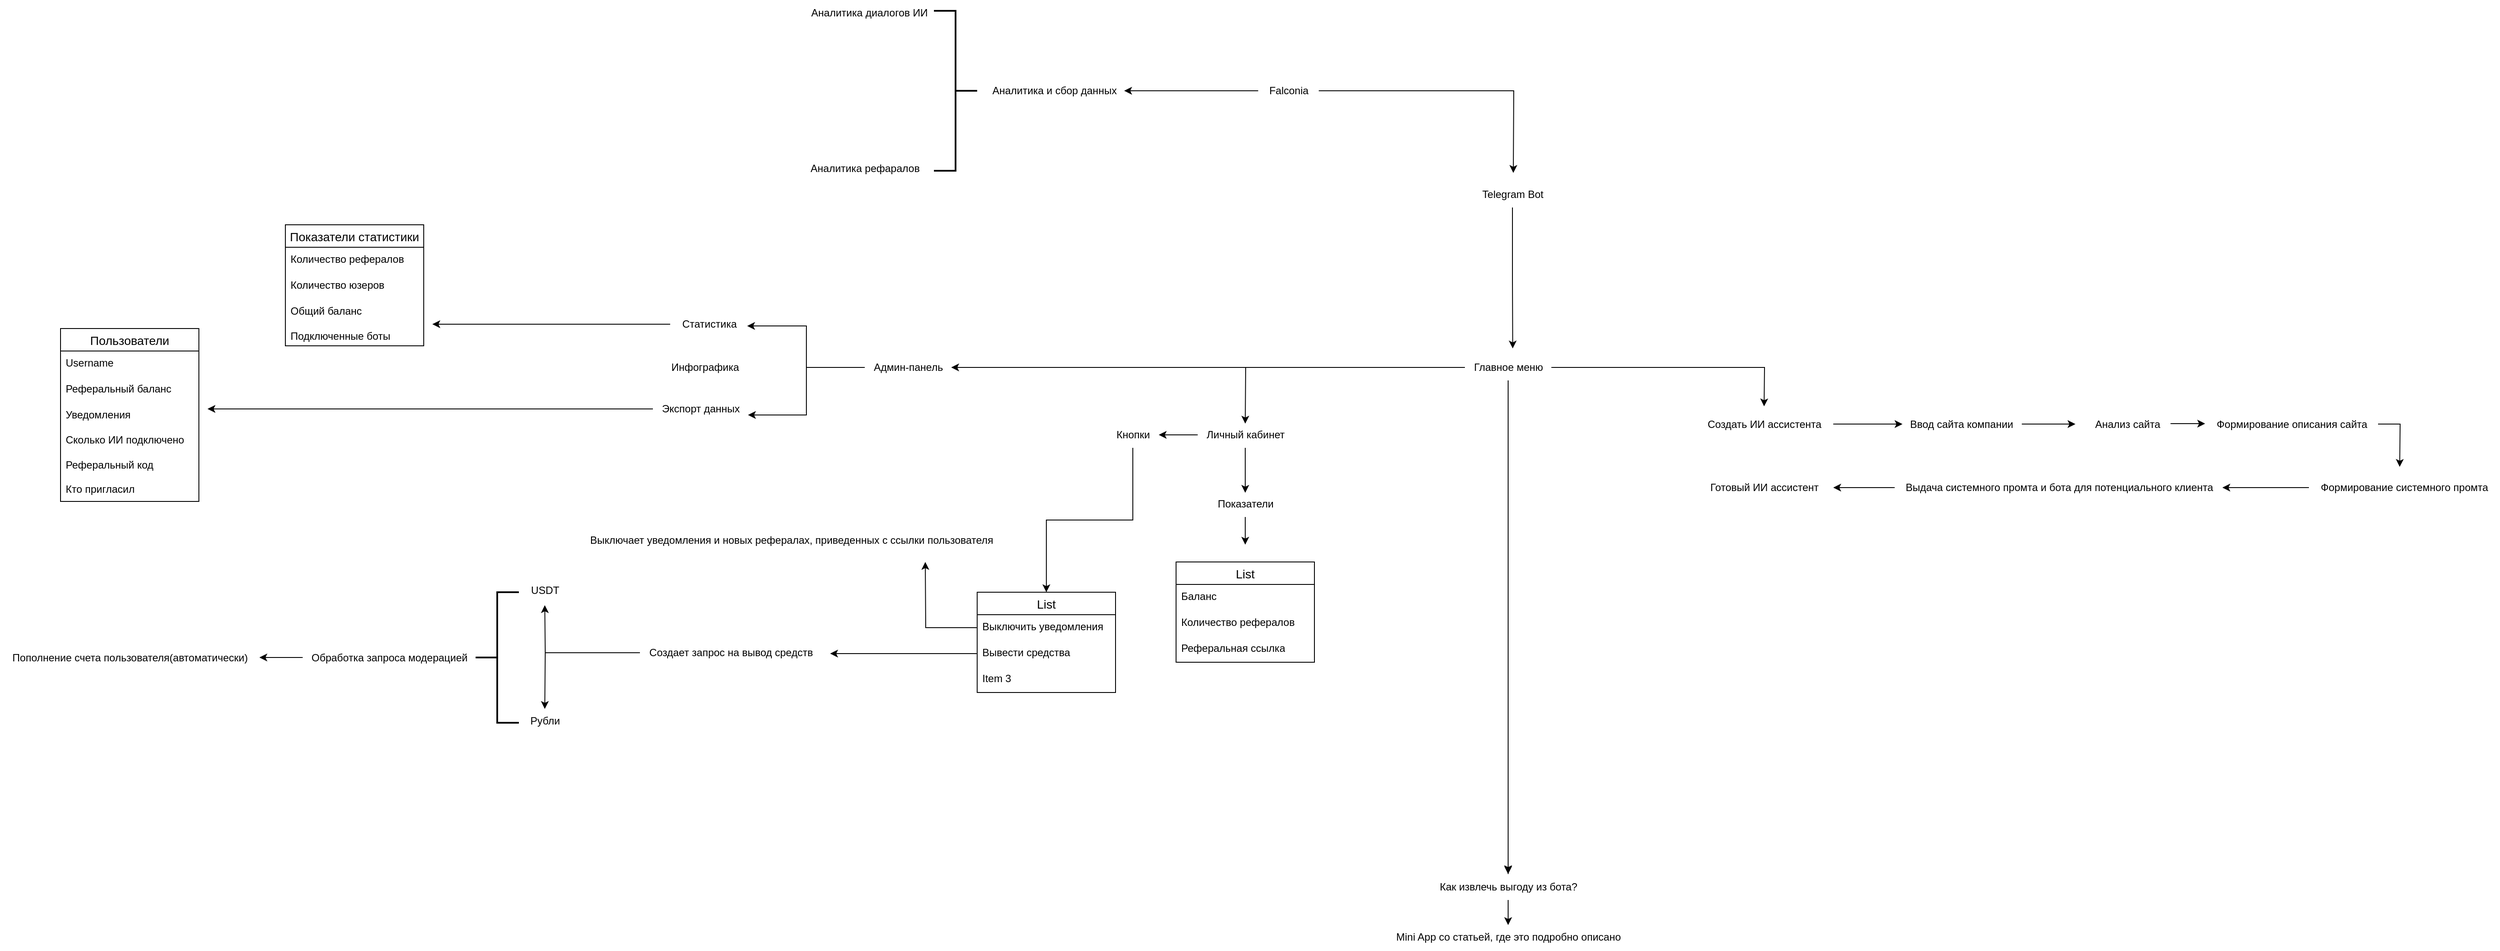 <mxfile version="26.1.1">
  <diagram name="Страница — 1" id="aDvDUmbyGlde5Zu6tPTn">
    <mxGraphModel dx="3088" dy="746" grid="1" gridSize="10" guides="1" tooltips="1" connect="1" arrows="1" fold="1" page="1" pageScale="1" pageWidth="827" pageHeight="1169" math="0" shadow="0">
      <root>
        <mxCell id="0" />
        <mxCell id="1" parent="0" />
        <mxCell id="G3Xb22IQ4b9X-IVwnKhT-98" style="edgeStyle=orthogonalEdgeStyle;rounded=0;orthogonalLoop=1;jettySize=auto;html=1;" edge="1" parent="1" source="G3Xb22IQ4b9X-IVwnKhT-5">
          <mxGeometry relative="1" as="geometry">
            <mxPoint x="540" y="580" as="targetPoint" />
          </mxGeometry>
        </mxCell>
        <mxCell id="G3Xb22IQ4b9X-IVwnKhT-100" style="edgeStyle=orthogonalEdgeStyle;rounded=0;orthogonalLoop=1;jettySize=auto;html=1;" edge="1" parent="1" source="G3Xb22IQ4b9X-IVwnKhT-5">
          <mxGeometry relative="1" as="geometry">
            <mxPoint x="90" y="485" as="targetPoint" />
          </mxGeometry>
        </mxCell>
        <mxCell id="G3Xb22IQ4b9X-IVwnKhT-5" value="Falconia" style="text;html=1;align=center;verticalAlign=middle;resizable=0;points=[];autosize=1;strokeColor=none;fillColor=none;" vertex="1" parent="1">
          <mxGeometry x="245" y="470" width="70" height="30" as="geometry" />
        </mxCell>
        <mxCell id="G3Xb22IQ4b9X-IVwnKhT-14" style="edgeStyle=orthogonalEdgeStyle;rounded=0;orthogonalLoop=1;jettySize=auto;html=1;" edge="1" parent="1" source="G3Xb22IQ4b9X-IVwnKhT-13">
          <mxGeometry relative="1" as="geometry">
            <mxPoint x="230" y="870" as="targetPoint" />
          </mxGeometry>
        </mxCell>
        <mxCell id="G3Xb22IQ4b9X-IVwnKhT-15" style="edgeStyle=orthogonalEdgeStyle;rounded=0;orthogonalLoop=1;jettySize=auto;html=1;" edge="1" parent="1" source="G3Xb22IQ4b9X-IVwnKhT-13">
          <mxGeometry relative="1" as="geometry">
            <mxPoint x="830" y="850" as="targetPoint" />
          </mxGeometry>
        </mxCell>
        <mxCell id="G3Xb22IQ4b9X-IVwnKhT-16" style="edgeStyle=orthogonalEdgeStyle;rounded=0;orthogonalLoop=1;jettySize=auto;html=1;" edge="1" parent="1" source="G3Xb22IQ4b9X-IVwnKhT-18">
          <mxGeometry relative="1" as="geometry">
            <mxPoint x="534" y="1390" as="targetPoint" />
          </mxGeometry>
        </mxCell>
        <mxCell id="G3Xb22IQ4b9X-IVwnKhT-121" style="edgeStyle=orthogonalEdgeStyle;rounded=0;orthogonalLoop=1;jettySize=auto;html=1;" edge="1" parent="1" source="G3Xb22IQ4b9X-IVwnKhT-13">
          <mxGeometry relative="1" as="geometry">
            <mxPoint x="-110" y="805.0" as="targetPoint" />
          </mxGeometry>
        </mxCell>
        <mxCell id="G3Xb22IQ4b9X-IVwnKhT-13" value="Главное меню" style="text;html=1;align=center;verticalAlign=middle;resizable=0;points=[];autosize=1;strokeColor=none;fillColor=none;" vertex="1" parent="1">
          <mxGeometry x="484" y="790" width="100" height="30" as="geometry" />
        </mxCell>
        <mxCell id="G3Xb22IQ4b9X-IVwnKhT-19" style="edgeStyle=orthogonalEdgeStyle;rounded=0;orthogonalLoop=1;jettySize=auto;html=1;" edge="1" parent="1" source="G3Xb22IQ4b9X-IVwnKhT-18">
          <mxGeometry relative="1" as="geometry">
            <mxPoint x="534" y="1450" as="targetPoint" />
          </mxGeometry>
        </mxCell>
        <mxCell id="G3Xb22IQ4b9X-IVwnKhT-20" value="Mini App со статьей, где это подробно описано" style="text;align=center;verticalAlign=middle;resizable=0;points=[];autosize=1;strokeColor=none;fillColor=none;html=1;horizontal=1;" vertex="1" parent="1">
          <mxGeometry x="394" y="1449" width="280" height="30" as="geometry" />
        </mxCell>
        <mxCell id="G3Xb22IQ4b9X-IVwnKhT-24" style="edgeStyle=orthogonalEdgeStyle;rounded=0;orthogonalLoop=1;jettySize=auto;html=1;" edge="1" parent="1" source="G3Xb22IQ4b9X-IVwnKhT-21">
          <mxGeometry relative="1" as="geometry">
            <mxPoint x="230" y="950" as="targetPoint" />
          </mxGeometry>
        </mxCell>
        <mxCell id="G3Xb22IQ4b9X-IVwnKhT-27" style="edgeStyle=orthogonalEdgeStyle;rounded=0;orthogonalLoop=1;jettySize=auto;html=1;" edge="1" parent="1" source="G3Xb22IQ4b9X-IVwnKhT-21">
          <mxGeometry relative="1" as="geometry">
            <mxPoint x="130" y="883" as="targetPoint" />
          </mxGeometry>
        </mxCell>
        <mxCell id="G3Xb22IQ4b9X-IVwnKhT-21" value="Личный кабинет" style="text;html=1;align=center;verticalAlign=middle;resizable=0;points=[];autosize=1;strokeColor=none;fillColor=none;" vertex="1" parent="1">
          <mxGeometry x="175" y="868" width="110" height="30" as="geometry" />
        </mxCell>
        <mxCell id="G3Xb22IQ4b9X-IVwnKhT-22" value="" style="edgeStyle=orthogonalEdgeStyle;rounded=0;orthogonalLoop=1;jettySize=auto;html=1;" edge="1" parent="1" source="G3Xb22IQ4b9X-IVwnKhT-13" target="G3Xb22IQ4b9X-IVwnKhT-18">
          <mxGeometry relative="1" as="geometry">
            <mxPoint x="534" y="980" as="targetPoint" />
            <mxPoint x="534" y="820" as="sourcePoint" />
          </mxGeometry>
        </mxCell>
        <mxCell id="G3Xb22IQ4b9X-IVwnKhT-18" value="Как извлечь выгоду из бота?" style="text;html=1;align=center;verticalAlign=middle;resizable=0;points=[];autosize=1;strokeColor=none;fillColor=none;" vertex="1" parent="1">
          <mxGeometry x="444" y="1391" width="180" height="30" as="geometry" />
        </mxCell>
        <mxCell id="G3Xb22IQ4b9X-IVwnKhT-28" style="edgeStyle=orthogonalEdgeStyle;rounded=0;orthogonalLoop=1;jettySize=auto;html=1;" edge="1" parent="1" source="G3Xb22IQ4b9X-IVwnKhT-26">
          <mxGeometry relative="1" as="geometry">
            <mxPoint x="230" y="1010" as="targetPoint" />
          </mxGeometry>
        </mxCell>
        <mxCell id="G3Xb22IQ4b9X-IVwnKhT-26" value="Показатели" style="text;html=1;align=center;verticalAlign=middle;resizable=0;points=[];autosize=1;strokeColor=none;fillColor=none;" vertex="1" parent="1">
          <mxGeometry x="185" y="948" width="90" height="30" as="geometry" />
        </mxCell>
        <mxCell id="G3Xb22IQ4b9X-IVwnKhT-53" value="List" style="swimlane;fontStyle=0;childLayout=stackLayout;horizontal=1;startSize=26;horizontalStack=0;resizeParent=1;resizeParentMax=0;resizeLast=0;collapsible=1;marginBottom=0;align=center;fontSize=14;" vertex="1" parent="1">
          <mxGeometry x="150" y="1030" width="160" height="116" as="geometry" />
        </mxCell>
        <mxCell id="G3Xb22IQ4b9X-IVwnKhT-54" value="Баланс" style="text;strokeColor=none;fillColor=none;spacingLeft=4;spacingRight=4;overflow=hidden;rotatable=0;points=[[0,0.5],[1,0.5]];portConstraint=eastwest;fontSize=12;whiteSpace=wrap;html=1;" vertex="1" parent="G3Xb22IQ4b9X-IVwnKhT-53">
          <mxGeometry y="26" width="160" height="30" as="geometry" />
        </mxCell>
        <mxCell id="G3Xb22IQ4b9X-IVwnKhT-55" value="Количество рефералов" style="text;strokeColor=none;fillColor=none;spacingLeft=4;spacingRight=4;overflow=hidden;rotatable=0;points=[[0,0.5],[1,0.5]];portConstraint=eastwest;fontSize=12;whiteSpace=wrap;html=1;" vertex="1" parent="G3Xb22IQ4b9X-IVwnKhT-53">
          <mxGeometry y="56" width="160" height="30" as="geometry" />
        </mxCell>
        <mxCell id="G3Xb22IQ4b9X-IVwnKhT-56" value="Реферальная ссылка" style="text;strokeColor=none;fillColor=none;spacingLeft=4;spacingRight=4;overflow=hidden;rotatable=0;points=[[0,0.5],[1,0.5]];portConstraint=eastwest;fontSize=12;whiteSpace=wrap;html=1;" vertex="1" parent="G3Xb22IQ4b9X-IVwnKhT-53">
          <mxGeometry y="86" width="160" height="30" as="geometry" />
        </mxCell>
        <mxCell id="G3Xb22IQ4b9X-IVwnKhT-58" style="edgeStyle=orthogonalEdgeStyle;rounded=0;orthogonalLoop=1;jettySize=auto;html=1;" edge="1" parent="1" source="G3Xb22IQ4b9X-IVwnKhT-57" target="G3Xb22IQ4b9X-IVwnKhT-59">
          <mxGeometry relative="1" as="geometry">
            <mxPoint x="30" y="883" as="targetPoint" />
          </mxGeometry>
        </mxCell>
        <mxCell id="G3Xb22IQ4b9X-IVwnKhT-57" value="Кнопки" style="text;html=1;align=center;verticalAlign=middle;resizable=0;points=[];autosize=1;strokeColor=none;fillColor=none;" vertex="1" parent="1">
          <mxGeometry x="70" y="868" width="60" height="30" as="geometry" />
        </mxCell>
        <mxCell id="G3Xb22IQ4b9X-IVwnKhT-59" value="List" style="swimlane;fontStyle=0;childLayout=stackLayout;horizontal=1;startSize=26;horizontalStack=0;resizeParent=1;resizeParentMax=0;resizeLast=0;collapsible=1;marginBottom=0;align=center;fontSize=14;" vertex="1" parent="1">
          <mxGeometry x="-80" y="1065" width="160" height="116" as="geometry" />
        </mxCell>
        <mxCell id="G3Xb22IQ4b9X-IVwnKhT-63" style="edgeStyle=orthogonalEdgeStyle;rounded=0;orthogonalLoop=1;jettySize=auto;html=1;" edge="1" parent="G3Xb22IQ4b9X-IVwnKhT-59" source="G3Xb22IQ4b9X-IVwnKhT-60">
          <mxGeometry relative="1" as="geometry">
            <mxPoint x="-60" y="-35" as="targetPoint" />
          </mxGeometry>
        </mxCell>
        <mxCell id="G3Xb22IQ4b9X-IVwnKhT-60" value="Выключить уведомления" style="text;strokeColor=none;fillColor=none;spacingLeft=4;spacingRight=4;overflow=hidden;rotatable=0;points=[[0,0.5],[1,0.5]];portConstraint=eastwest;fontSize=12;whiteSpace=wrap;html=1;" vertex="1" parent="G3Xb22IQ4b9X-IVwnKhT-59">
          <mxGeometry y="26" width="160" height="30" as="geometry" />
        </mxCell>
        <mxCell id="G3Xb22IQ4b9X-IVwnKhT-65" style="edgeStyle=orthogonalEdgeStyle;rounded=0;orthogonalLoop=1;jettySize=auto;html=1;" edge="1" parent="G3Xb22IQ4b9X-IVwnKhT-59" source="G3Xb22IQ4b9X-IVwnKhT-61">
          <mxGeometry relative="1" as="geometry">
            <mxPoint x="-170" y="71" as="targetPoint" />
          </mxGeometry>
        </mxCell>
        <mxCell id="G3Xb22IQ4b9X-IVwnKhT-61" value="Вывести средства" style="text;strokeColor=none;fillColor=none;spacingLeft=4;spacingRight=4;overflow=hidden;rotatable=0;points=[[0,0.5],[1,0.5]];portConstraint=eastwest;fontSize=12;whiteSpace=wrap;html=1;" vertex="1" parent="G3Xb22IQ4b9X-IVwnKhT-59">
          <mxGeometry y="56" width="160" height="30" as="geometry" />
        </mxCell>
        <mxCell id="G3Xb22IQ4b9X-IVwnKhT-62" value="Item 3" style="text;strokeColor=none;fillColor=none;spacingLeft=4;spacingRight=4;overflow=hidden;rotatable=0;points=[[0,0.5],[1,0.5]];portConstraint=eastwest;fontSize=12;whiteSpace=wrap;html=1;" vertex="1" parent="G3Xb22IQ4b9X-IVwnKhT-59">
          <mxGeometry y="86" width="160" height="30" as="geometry" />
        </mxCell>
        <mxCell id="G3Xb22IQ4b9X-IVwnKhT-64" value="Выключает уведомления и новых рефералах, приведенных с ссылки пользователя" style="text;html=1;align=center;verticalAlign=middle;resizable=0;points=[];autosize=1;strokeColor=none;fillColor=none;" vertex="1" parent="1">
          <mxGeometry x="-540" y="990" width="490" height="30" as="geometry" />
        </mxCell>
        <mxCell id="G3Xb22IQ4b9X-IVwnKhT-67" style="edgeStyle=orthogonalEdgeStyle;rounded=0;orthogonalLoop=1;jettySize=auto;html=1;" edge="1" parent="1" source="G3Xb22IQ4b9X-IVwnKhT-66">
          <mxGeometry relative="1" as="geometry">
            <mxPoint x="-580" y="1200" as="targetPoint" />
          </mxGeometry>
        </mxCell>
        <mxCell id="G3Xb22IQ4b9X-IVwnKhT-68" style="edgeStyle=orthogonalEdgeStyle;rounded=0;orthogonalLoop=1;jettySize=auto;html=1;" edge="1" parent="1" source="G3Xb22IQ4b9X-IVwnKhT-66">
          <mxGeometry relative="1" as="geometry">
            <mxPoint x="-580" y="1080" as="targetPoint" />
          </mxGeometry>
        </mxCell>
        <mxCell id="G3Xb22IQ4b9X-IVwnKhT-66" value="Создает запрос на вывод средств" style="text;html=1;align=center;verticalAlign=middle;resizable=0;points=[];autosize=1;strokeColor=none;fillColor=none;" vertex="1" parent="1">
          <mxGeometry x="-470" y="1120" width="210" height="30" as="geometry" />
        </mxCell>
        <mxCell id="G3Xb22IQ4b9X-IVwnKhT-69" value="Рубли" style="text;html=1;align=center;verticalAlign=middle;resizable=0;points=[];autosize=1;strokeColor=none;fillColor=none;" vertex="1" parent="1">
          <mxGeometry x="-610" y="1199" width="60" height="30" as="geometry" />
        </mxCell>
        <mxCell id="G3Xb22IQ4b9X-IVwnKhT-70" value="USDT" style="text;html=1;align=center;verticalAlign=middle;resizable=0;points=[];autosize=1;strokeColor=none;fillColor=none;" vertex="1" parent="1">
          <mxGeometry x="-610" y="1048" width="60" height="30" as="geometry" />
        </mxCell>
        <mxCell id="G3Xb22IQ4b9X-IVwnKhT-73" value="" style="strokeWidth=2;html=1;shape=mxgraph.flowchart.annotation_2;align=left;labelPosition=right;pointerEvents=1;" vertex="1" parent="1">
          <mxGeometry x="-660" y="1065" width="50" height="151" as="geometry" />
        </mxCell>
        <mxCell id="G3Xb22IQ4b9X-IVwnKhT-75" style="edgeStyle=orthogonalEdgeStyle;rounded=0;orthogonalLoop=1;jettySize=auto;html=1;" edge="1" parent="1" source="G3Xb22IQ4b9X-IVwnKhT-74">
          <mxGeometry relative="1" as="geometry">
            <mxPoint x="-910" y="1140.5" as="targetPoint" />
          </mxGeometry>
        </mxCell>
        <mxCell id="G3Xb22IQ4b9X-IVwnKhT-74" value="Обработка запроса модерацией" style="text;html=1;align=center;verticalAlign=middle;resizable=0;points=[];autosize=1;strokeColor=none;fillColor=none;" vertex="1" parent="1">
          <mxGeometry x="-860" y="1125.5" width="200" height="30" as="geometry" />
        </mxCell>
        <mxCell id="G3Xb22IQ4b9X-IVwnKhT-76" value="Пополнение счета пользователя(автоматически)" style="text;html=1;align=center;verticalAlign=middle;resizable=0;points=[];autosize=1;strokeColor=none;fillColor=none;" vertex="1" parent="1">
          <mxGeometry x="-1210" y="1125.5" width="300" height="30" as="geometry" />
        </mxCell>
        <mxCell id="G3Xb22IQ4b9X-IVwnKhT-78" style="edgeStyle=orthogonalEdgeStyle;rounded=0;orthogonalLoop=1;jettySize=auto;html=1;" edge="1" parent="1" source="G3Xb22IQ4b9X-IVwnKhT-77">
          <mxGeometry relative="1" as="geometry">
            <mxPoint x="990" y="870.5" as="targetPoint" />
          </mxGeometry>
        </mxCell>
        <mxCell id="G3Xb22IQ4b9X-IVwnKhT-77" value="Создать ИИ ассистента" style="text;html=1;align=center;verticalAlign=middle;resizable=0;points=[];autosize=1;strokeColor=none;fillColor=none;" vertex="1" parent="1">
          <mxGeometry x="750" y="855.5" width="160" height="30" as="geometry" />
        </mxCell>
        <mxCell id="G3Xb22IQ4b9X-IVwnKhT-80" style="edgeStyle=orthogonalEdgeStyle;rounded=0;orthogonalLoop=1;jettySize=auto;html=1;" edge="1" parent="1" source="G3Xb22IQ4b9X-IVwnKhT-79">
          <mxGeometry relative="1" as="geometry">
            <mxPoint x="1190" y="870.5" as="targetPoint" />
          </mxGeometry>
        </mxCell>
        <mxCell id="G3Xb22IQ4b9X-IVwnKhT-79" value="Ввод сайта компании" style="text;html=1;align=center;verticalAlign=middle;resizable=0;points=[];autosize=1;strokeColor=none;fillColor=none;" vertex="1" parent="1">
          <mxGeometry x="988" y="855.5" width="140" height="30" as="geometry" />
        </mxCell>
        <mxCell id="G3Xb22IQ4b9X-IVwnKhT-82" style="edgeStyle=orthogonalEdgeStyle;rounded=0;orthogonalLoop=1;jettySize=auto;html=1;" edge="1" parent="1" source="G3Xb22IQ4b9X-IVwnKhT-81">
          <mxGeometry relative="1" as="geometry">
            <mxPoint x="1340" y="870" as="targetPoint" />
          </mxGeometry>
        </mxCell>
        <mxCell id="G3Xb22IQ4b9X-IVwnKhT-81" value="Анализ сайта" style="text;html=1;align=center;verticalAlign=middle;resizable=0;points=[];autosize=1;strokeColor=none;fillColor=none;" vertex="1" parent="1">
          <mxGeometry x="1200" y="855.5" width="100" height="30" as="geometry" />
        </mxCell>
        <mxCell id="G3Xb22IQ4b9X-IVwnKhT-84" style="edgeStyle=orthogonalEdgeStyle;rounded=0;orthogonalLoop=1;jettySize=auto;html=1;" edge="1" parent="1" source="G3Xb22IQ4b9X-IVwnKhT-83">
          <mxGeometry relative="1" as="geometry">
            <mxPoint x="1565" y="920" as="targetPoint" />
          </mxGeometry>
        </mxCell>
        <mxCell id="G3Xb22IQ4b9X-IVwnKhT-83" value="Формирование описания сайта" style="text;html=1;align=center;verticalAlign=middle;resizable=0;points=[];autosize=1;strokeColor=none;fillColor=none;" vertex="1" parent="1">
          <mxGeometry x="1340" y="855.5" width="200" height="30" as="geometry" />
        </mxCell>
        <mxCell id="G3Xb22IQ4b9X-IVwnKhT-87" style="edgeStyle=orthogonalEdgeStyle;rounded=0;orthogonalLoop=1;jettySize=auto;html=1;" edge="1" parent="1" source="G3Xb22IQ4b9X-IVwnKhT-85">
          <mxGeometry relative="1" as="geometry">
            <mxPoint x="1360" y="944" as="targetPoint" />
          </mxGeometry>
        </mxCell>
        <mxCell id="G3Xb22IQ4b9X-IVwnKhT-85" value="Формирование системного промта" style="text;html=1;align=center;verticalAlign=middle;resizable=0;points=[];autosize=1;strokeColor=none;fillColor=none;" vertex="1" parent="1">
          <mxGeometry x="1460" y="929" width="220" height="30" as="geometry" />
        </mxCell>
        <mxCell id="G3Xb22IQ4b9X-IVwnKhT-93" style="edgeStyle=orthogonalEdgeStyle;rounded=0;orthogonalLoop=1;jettySize=auto;html=1;" edge="1" parent="1" source="G3Xb22IQ4b9X-IVwnKhT-88">
          <mxGeometry relative="1" as="geometry">
            <mxPoint x="910" y="944" as="targetPoint" />
          </mxGeometry>
        </mxCell>
        <mxCell id="G3Xb22IQ4b9X-IVwnKhT-88" value="Выдача системного промта и бота для потенциального клиента" style="text;html=1;align=center;verticalAlign=middle;resizable=0;points=[];autosize=1;strokeColor=none;fillColor=none;" vertex="1" parent="1">
          <mxGeometry x="981" y="929" width="380" height="30" as="geometry" />
        </mxCell>
        <mxCell id="G3Xb22IQ4b9X-IVwnKhT-90" value="Готовый ИИ ассистент" style="text;html=1;align=center;verticalAlign=middle;resizable=0;points=[];autosize=1;strokeColor=none;fillColor=none;" vertex="1" parent="1">
          <mxGeometry x="755" y="929" width="150" height="30" as="geometry" />
        </mxCell>
        <mxCell id="G3Xb22IQ4b9X-IVwnKhT-97" style="edgeStyle=orthogonalEdgeStyle;rounded=0;orthogonalLoop=1;jettySize=auto;html=1;entryX=0.553;entryY=-0.233;entryDx=0;entryDy=0;entryPerimeter=0;" edge="1" parent="1" source="G3Xb22IQ4b9X-IVwnKhT-95" target="G3Xb22IQ4b9X-IVwnKhT-13">
          <mxGeometry relative="1" as="geometry">
            <mxPoint x="539" y="520.0" as="targetPoint" />
          </mxGeometry>
        </mxCell>
        <mxCell id="G3Xb22IQ4b9X-IVwnKhT-95" value="Telegram Bot" style="text;html=1;align=center;verticalAlign=middle;resizable=0;points=[];autosize=1;strokeColor=none;fillColor=none;" vertex="1" parent="1">
          <mxGeometry x="494" y="590" width="90" height="30" as="geometry" />
        </mxCell>
        <mxCell id="G3Xb22IQ4b9X-IVwnKhT-101" value="Аналитика и сбор данных" style="text;html=1;align=center;verticalAlign=middle;resizable=0;points=[];autosize=1;strokeColor=none;fillColor=none;" vertex="1" parent="1">
          <mxGeometry x="-76" y="470" width="170" height="30" as="geometry" />
        </mxCell>
        <mxCell id="G3Xb22IQ4b9X-IVwnKhT-115" value="" style="strokeWidth=2;html=1;shape=mxgraph.flowchart.annotation_2;align=left;labelPosition=right;pointerEvents=1;rotation=-180;" vertex="1" parent="1">
          <mxGeometry x="-130" y="392.5" width="50" height="185" as="geometry" />
        </mxCell>
        <mxCell id="G3Xb22IQ4b9X-IVwnKhT-116" value="Аналитика рефаралов" style="text;html=1;align=center;verticalAlign=middle;resizable=0;points=[];autosize=1;strokeColor=none;fillColor=none;" vertex="1" parent="1">
          <mxGeometry x="-285" y="560" width="150" height="30" as="geometry" />
        </mxCell>
        <mxCell id="G3Xb22IQ4b9X-IVwnKhT-117" value="Аналитика диалогов ИИ" style="text;html=1;align=center;verticalAlign=middle;resizable=0;points=[];autosize=1;strokeColor=none;fillColor=none;" vertex="1" parent="1">
          <mxGeometry x="-285" y="380" width="160" height="30" as="geometry" />
        </mxCell>
        <mxCell id="G3Xb22IQ4b9X-IVwnKhT-122" value="Админ-панель" style="text;html=1;align=center;verticalAlign=middle;resizable=0;points=[];autosize=1;strokeColor=none;fillColor=none;" vertex="1" parent="1">
          <mxGeometry x="-210" y="790" width="100" height="30" as="geometry" />
        </mxCell>
        <mxCell id="G3Xb22IQ4b9X-IVwnKhT-131" style="edgeStyle=orthogonalEdgeStyle;rounded=0;orthogonalLoop=1;jettySize=auto;html=1;" edge="1" parent="1" source="G3Xb22IQ4b9X-IVwnKhT-125">
          <mxGeometry relative="1" as="geometry">
            <mxPoint x="-710" y="755" as="targetPoint" />
          </mxGeometry>
        </mxCell>
        <mxCell id="G3Xb22IQ4b9X-IVwnKhT-125" value="Статистика" style="text;html=1;align=center;verticalAlign=middle;resizable=0;points=[];autosize=1;strokeColor=none;fillColor=none;" vertex="1" parent="1">
          <mxGeometry x="-435" y="740" width="90" height="30" as="geometry" />
        </mxCell>
        <mxCell id="G3Xb22IQ4b9X-IVwnKhT-144" style="edgeStyle=orthogonalEdgeStyle;rounded=0;orthogonalLoop=1;jettySize=auto;html=1;" edge="1" parent="1" source="G3Xb22IQ4b9X-IVwnKhT-126">
          <mxGeometry relative="1" as="geometry">
            <mxPoint x="-970" y="853" as="targetPoint" />
          </mxGeometry>
        </mxCell>
        <mxCell id="G3Xb22IQ4b9X-IVwnKhT-126" value="Экспорт данных" style="text;html=1;align=center;verticalAlign=middle;resizable=0;points=[];autosize=1;strokeColor=none;fillColor=none;" vertex="1" parent="1">
          <mxGeometry x="-455" y="838" width="110" height="30" as="geometry" />
        </mxCell>
        <mxCell id="G3Xb22IQ4b9X-IVwnKhT-128" style="edgeStyle=orthogonalEdgeStyle;rounded=0;orthogonalLoop=1;jettySize=auto;html=1;entryX=1;entryY=0.733;entryDx=0;entryDy=0;entryPerimeter=0;" edge="1" parent="1" source="G3Xb22IQ4b9X-IVwnKhT-122" target="G3Xb22IQ4b9X-IVwnKhT-126">
          <mxGeometry relative="1" as="geometry" />
        </mxCell>
        <mxCell id="G3Xb22IQ4b9X-IVwnKhT-129" style="edgeStyle=orthogonalEdgeStyle;rounded=0;orthogonalLoop=1;jettySize=auto;html=1;entryX=0.989;entryY=0.567;entryDx=0;entryDy=0;entryPerimeter=0;" edge="1" parent="1" source="G3Xb22IQ4b9X-IVwnKhT-122" target="G3Xb22IQ4b9X-IVwnKhT-125">
          <mxGeometry relative="1" as="geometry" />
        </mxCell>
        <mxCell id="G3Xb22IQ4b9X-IVwnKhT-130" value="Инфографика" style="text;html=1;align=center;verticalAlign=middle;resizable=0;points=[];autosize=1;strokeColor=none;fillColor=none;" vertex="1" parent="1">
          <mxGeometry x="-445" y="790" width="100" height="30" as="geometry" />
        </mxCell>
        <mxCell id="G3Xb22IQ4b9X-IVwnKhT-136" value="Пользователи" style="swimlane;fontStyle=0;childLayout=stackLayout;horizontal=1;startSize=26;horizontalStack=0;resizeParent=1;resizeParentMax=0;resizeLast=0;collapsible=1;marginBottom=0;align=center;fontSize=14;" vertex="1" parent="1">
          <mxGeometry x="-1140" y="760" width="160" height="200" as="geometry" />
        </mxCell>
        <mxCell id="G3Xb22IQ4b9X-IVwnKhT-137" value="Username" style="text;strokeColor=none;fillColor=none;spacingLeft=4;spacingRight=4;overflow=hidden;rotatable=0;points=[[0,0.5],[1,0.5]];portConstraint=eastwest;fontSize=12;whiteSpace=wrap;html=1;" vertex="1" parent="G3Xb22IQ4b9X-IVwnKhT-136">
          <mxGeometry y="26" width="160" height="30" as="geometry" />
        </mxCell>
        <mxCell id="G3Xb22IQ4b9X-IVwnKhT-138" value="Реферальный баланс" style="text;strokeColor=none;fillColor=none;spacingLeft=4;spacingRight=4;overflow=hidden;rotatable=0;points=[[0,0.5],[1,0.5]];portConstraint=eastwest;fontSize=12;whiteSpace=wrap;html=1;" vertex="1" parent="G3Xb22IQ4b9X-IVwnKhT-136">
          <mxGeometry y="56" width="160" height="30" as="geometry" />
        </mxCell>
        <mxCell id="G3Xb22IQ4b9X-IVwnKhT-139" value="Уведомления&lt;div&gt;&lt;br&gt;&lt;/div&gt;&lt;div&gt;Сколько ИИ подключено&lt;br&gt;&lt;br&gt;Реферальный код&lt;br&gt;&lt;br&gt;Кто пригласил&lt;/div&gt;" style="text;strokeColor=none;fillColor=none;spacingLeft=4;spacingRight=4;overflow=hidden;rotatable=0;points=[[0,0.5],[1,0.5]];portConstraint=eastwest;fontSize=12;whiteSpace=wrap;html=1;" vertex="1" parent="G3Xb22IQ4b9X-IVwnKhT-136">
          <mxGeometry y="86" width="160" height="114" as="geometry" />
        </mxCell>
        <mxCell id="G3Xb22IQ4b9X-IVwnKhT-140" value="Показатели статистики" style="swimlane;fontStyle=0;childLayout=stackLayout;horizontal=1;startSize=26;horizontalStack=0;resizeParent=1;resizeParentMax=0;resizeLast=0;collapsible=1;marginBottom=0;align=center;fontSize=14;" vertex="1" parent="1">
          <mxGeometry x="-880" y="640" width="160" height="140" as="geometry" />
        </mxCell>
        <mxCell id="G3Xb22IQ4b9X-IVwnKhT-141" value="Количество рефералов" style="text;strokeColor=none;fillColor=none;spacingLeft=4;spacingRight=4;overflow=hidden;rotatable=0;points=[[0,0.5],[1,0.5]];portConstraint=eastwest;fontSize=12;whiteSpace=wrap;html=1;" vertex="1" parent="G3Xb22IQ4b9X-IVwnKhT-140">
          <mxGeometry y="26" width="160" height="30" as="geometry" />
        </mxCell>
        <mxCell id="G3Xb22IQ4b9X-IVwnKhT-142" value="Количество юзеров" style="text;strokeColor=none;fillColor=none;spacingLeft=4;spacingRight=4;overflow=hidden;rotatable=0;points=[[0,0.5],[1,0.5]];portConstraint=eastwest;fontSize=12;whiteSpace=wrap;html=1;" vertex="1" parent="G3Xb22IQ4b9X-IVwnKhT-140">
          <mxGeometry y="56" width="160" height="30" as="geometry" />
        </mxCell>
        <mxCell id="G3Xb22IQ4b9X-IVwnKhT-143" value="Общий баланс&lt;br&gt;&lt;br&gt;Подключенные боты" style="text;strokeColor=none;fillColor=none;spacingLeft=4;spacingRight=4;overflow=hidden;rotatable=0;points=[[0,0.5],[1,0.5]];portConstraint=eastwest;fontSize=12;whiteSpace=wrap;html=1;" vertex="1" parent="G3Xb22IQ4b9X-IVwnKhT-140">
          <mxGeometry y="86" width="160" height="54" as="geometry" />
        </mxCell>
      </root>
    </mxGraphModel>
  </diagram>
</mxfile>
